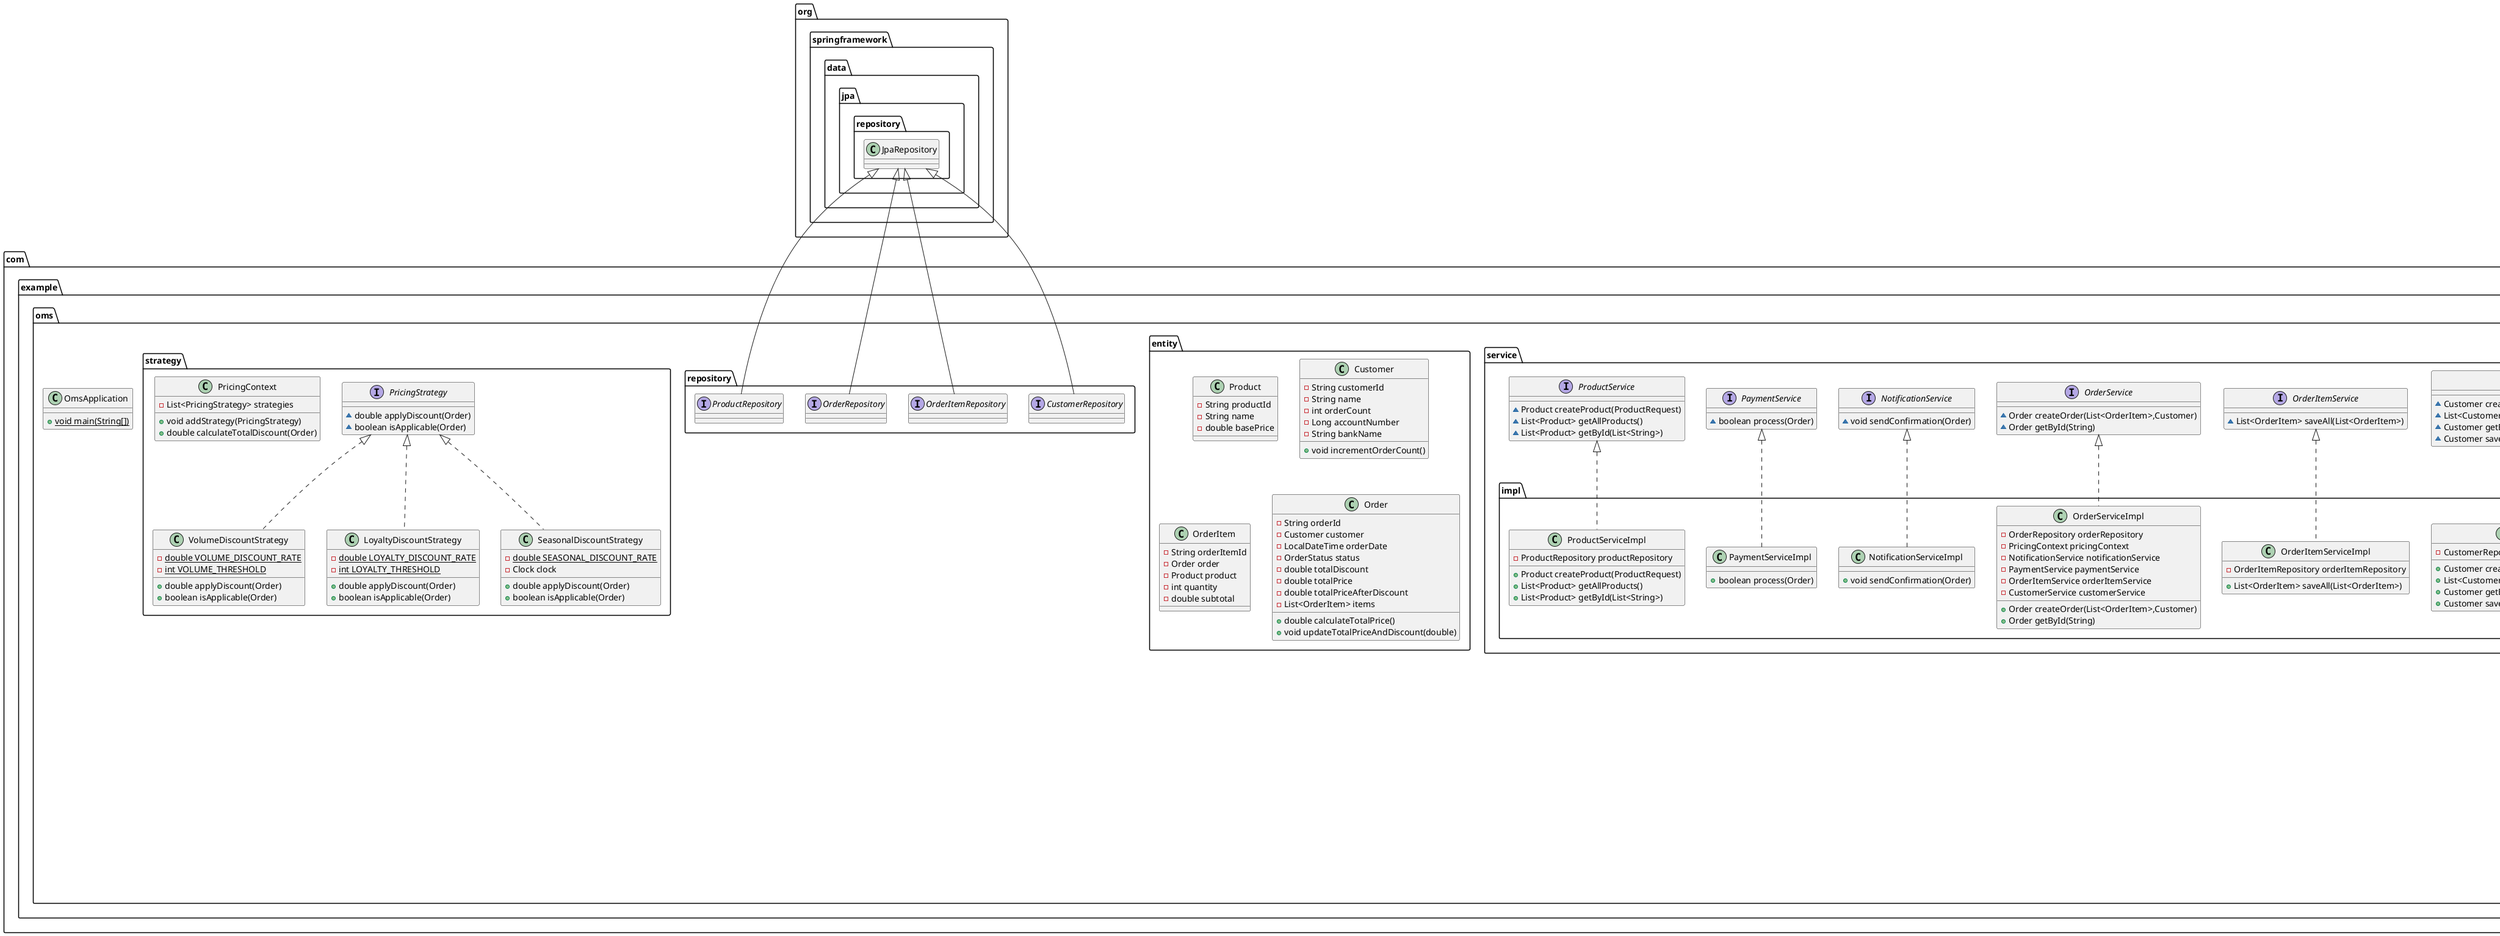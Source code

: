 @startuml
class com.example.oms.controller.OrderController {
- OrderService orderService
- ProductService productService
- CustomerService customerService
+ ResponseEntity<String> createOrder(OrderRequest)
+ ResponseEntity<Order> getOrder(String)
}


class com.example.oms.controller.CustomerController {
- CustomerService customerService
+ ResponseEntity<Customer> createCustomer(CustomerRequest)
+ ResponseEntity<List<Customer>> getAllCustomers()
}


interface com.example.oms.service.CustomerService {
~ Customer createAndSaveCustomer(CustomerRequest)
~ List<Customer> getAllCustomers()
~ Customer getById(String)
~ Customer save(Customer)
}

class com.example.oms.entity.Product {
- String productId
- String name
- double basePrice
}

class com.example.oms.OmsApplication {
+ {static} void main(String[])
}

interface com.example.oms.repository.CustomerRepository {
}
interface com.example.oms.service.OrderItemService {
~ List<OrderItem> saveAll(List<OrderItem>)
}

class com.example.oms.service.impl.NotificationServiceImpl {
+ void sendConfirmation(Order)
}

interface com.example.oms.strategy.PricingStrategy {
~ double applyDiscount(Order)
~ boolean isApplicable(Order)
}

class com.example.oms.strategy.VolumeDiscountStrategy {
- {static} double VOLUME_DISCOUNT_RATE
- {static} int VOLUME_THRESHOLD
+ double applyDiscount(Order)
+ boolean isApplicable(Order)
}


class com.example.oms.dto.CustomerRequest {
- String name
- Long accountNumber
- String bankName
}

interface com.example.oms.repository.OrderItemRepository {
}
interface com.example.oms.service.OrderService {
~ Order createOrder(List<OrderItem>,Customer)
~ Order getById(String)
}

class com.example.oms.dto.ItemRequest {
- String productId
- int quantity
}

interface com.example.oms.service.NotificationService {
~ void sendConfirmation(Order)
}

class com.example.oms.service.impl.OrderItemServiceImpl {
- OrderItemRepository orderItemRepository
+ List<OrderItem> saveAll(List<OrderItem>)
}


class com.example.oms.service.impl.ProductServiceImpl {
- ProductRepository productRepository
+ Product createProduct(ProductRequest)
+ List<Product> getAllProducts()
+ List<Product> getById(List<String>)
}


class com.example.oms.service.impl.PaymentServiceImpl {
+ boolean process(Order)
}

class com.example.oms.dto.OrderRequest {
- List<ItemRequest> items
- String customerId
+ List<String> getProductIds()
}


class com.example.oms.entity.Customer {
- String customerId
- String name
- int orderCount
- Long accountNumber
- String bankName
+ void incrementOrderCount()
}


interface com.example.oms.service.PaymentService {
~ boolean process(Order)
}

class com.example.oms.dto.ProductRequest {
- String name
- double basePrice
}

class com.example.oms.controller.ProductController {
- ProductService productService
+ ResponseEntity<Product> createProduct(ProductRequest)
+ ResponseEntity<List<Product>> getAllProducts()
}


interface com.example.oms.service.ProductService {
~ Product createProduct(ProductRequest)
~ List<Product> getAllProducts()
~ List<Product> getById(List<String>)
}

enum com.example.oms.dto.OrderStatus {
+  PENDING
+  CONFIRMED
+  CANCELLED
+  SHIPPED
+  DELIVERED
}

class com.example.oms.service.impl.OrderServiceImpl {
- OrderRepository orderRepository
- PricingContext pricingContext
- NotificationService notificationService
- PaymentService paymentService
- OrderItemService orderItemService
- CustomerService customerService
+ Order createOrder(List<OrderItem>,Customer)
+ Order getById(String)
}


class com.example.oms.strategy.LoyaltyDiscountStrategy {
- {static} double LOYALTY_DISCOUNT_RATE
- {static} int LOYALTY_THRESHOLD
+ double applyDiscount(Order)
+ boolean isApplicable(Order)
}


interface com.example.oms.repository.OrderRepository {
}
class com.example.oms.strategy.PricingContext {
- List<PricingStrategy> strategies
+ void addStrategy(PricingStrategy)
+ double calculateTotalDiscount(Order)
}


class com.example.oms.service.impl.CustomerServiceImpl {
- CustomerRepository customerRepository
+ Customer createAndSaveCustomer(CustomerRequest)
+ List<Customer> getAllCustomers()
+ Customer getById(String)
+ Customer save(Customer)
}


class com.example.oms.entity.OrderItem {
- String orderItemId
- Order order
- Product product
- int quantity
- double subtotal
}

interface com.example.oms.repository.ProductRepository {
}
class com.example.oms.strategy.SeasonalDiscountStrategy {
- {static} double SEASONAL_DISCOUNT_RATE
- Clock clock
+ double applyDiscount(Order)
+ boolean isApplicable(Order)
}


class com.example.oms.entity.Order {
- String orderId
- Customer customer
- LocalDateTime orderDate
- OrderStatus status
- double totalDiscount
- double totalPrice
- double totalPriceAfterDiscount
- List<OrderItem> items
+ double calculateTotalPrice()
+ void updateTotalPriceAndDiscount(double)
}




org.springframework.data.jpa.repository.JpaRepository <|-- com.example.oms.repository.CustomerRepository
com.example.oms.service.NotificationService <|.. com.example.oms.service.impl.NotificationServiceImpl
com.example.oms.strategy.PricingStrategy <|.. com.example.oms.strategy.VolumeDiscountStrategy
org.springframework.data.jpa.repository.JpaRepository <|-- com.example.oms.repository.OrderItemRepository
com.example.oms.service.OrderItemService <|.. com.example.oms.service.impl.OrderItemServiceImpl
com.example.oms.service.ProductService <|.. com.example.oms.service.impl.ProductServiceImpl
com.example.oms.service.PaymentService <|.. com.example.oms.service.impl.PaymentServiceImpl
com.example.oms.service.OrderService <|.. com.example.oms.service.impl.OrderServiceImpl
com.example.oms.strategy.PricingStrategy <|.. com.example.oms.strategy.LoyaltyDiscountStrategy
org.springframework.data.jpa.repository.JpaRepository <|-- com.example.oms.repository.OrderRepository
com.example.oms.service.CustomerService <|.. com.example.oms.service.impl.CustomerServiceImpl
org.springframework.data.jpa.repository.JpaRepository <|-- com.example.oms.repository.ProductRepository
com.example.oms.strategy.PricingStrategy <|.. com.example.oms.strategy.SeasonalDiscountStrategy
@enduml